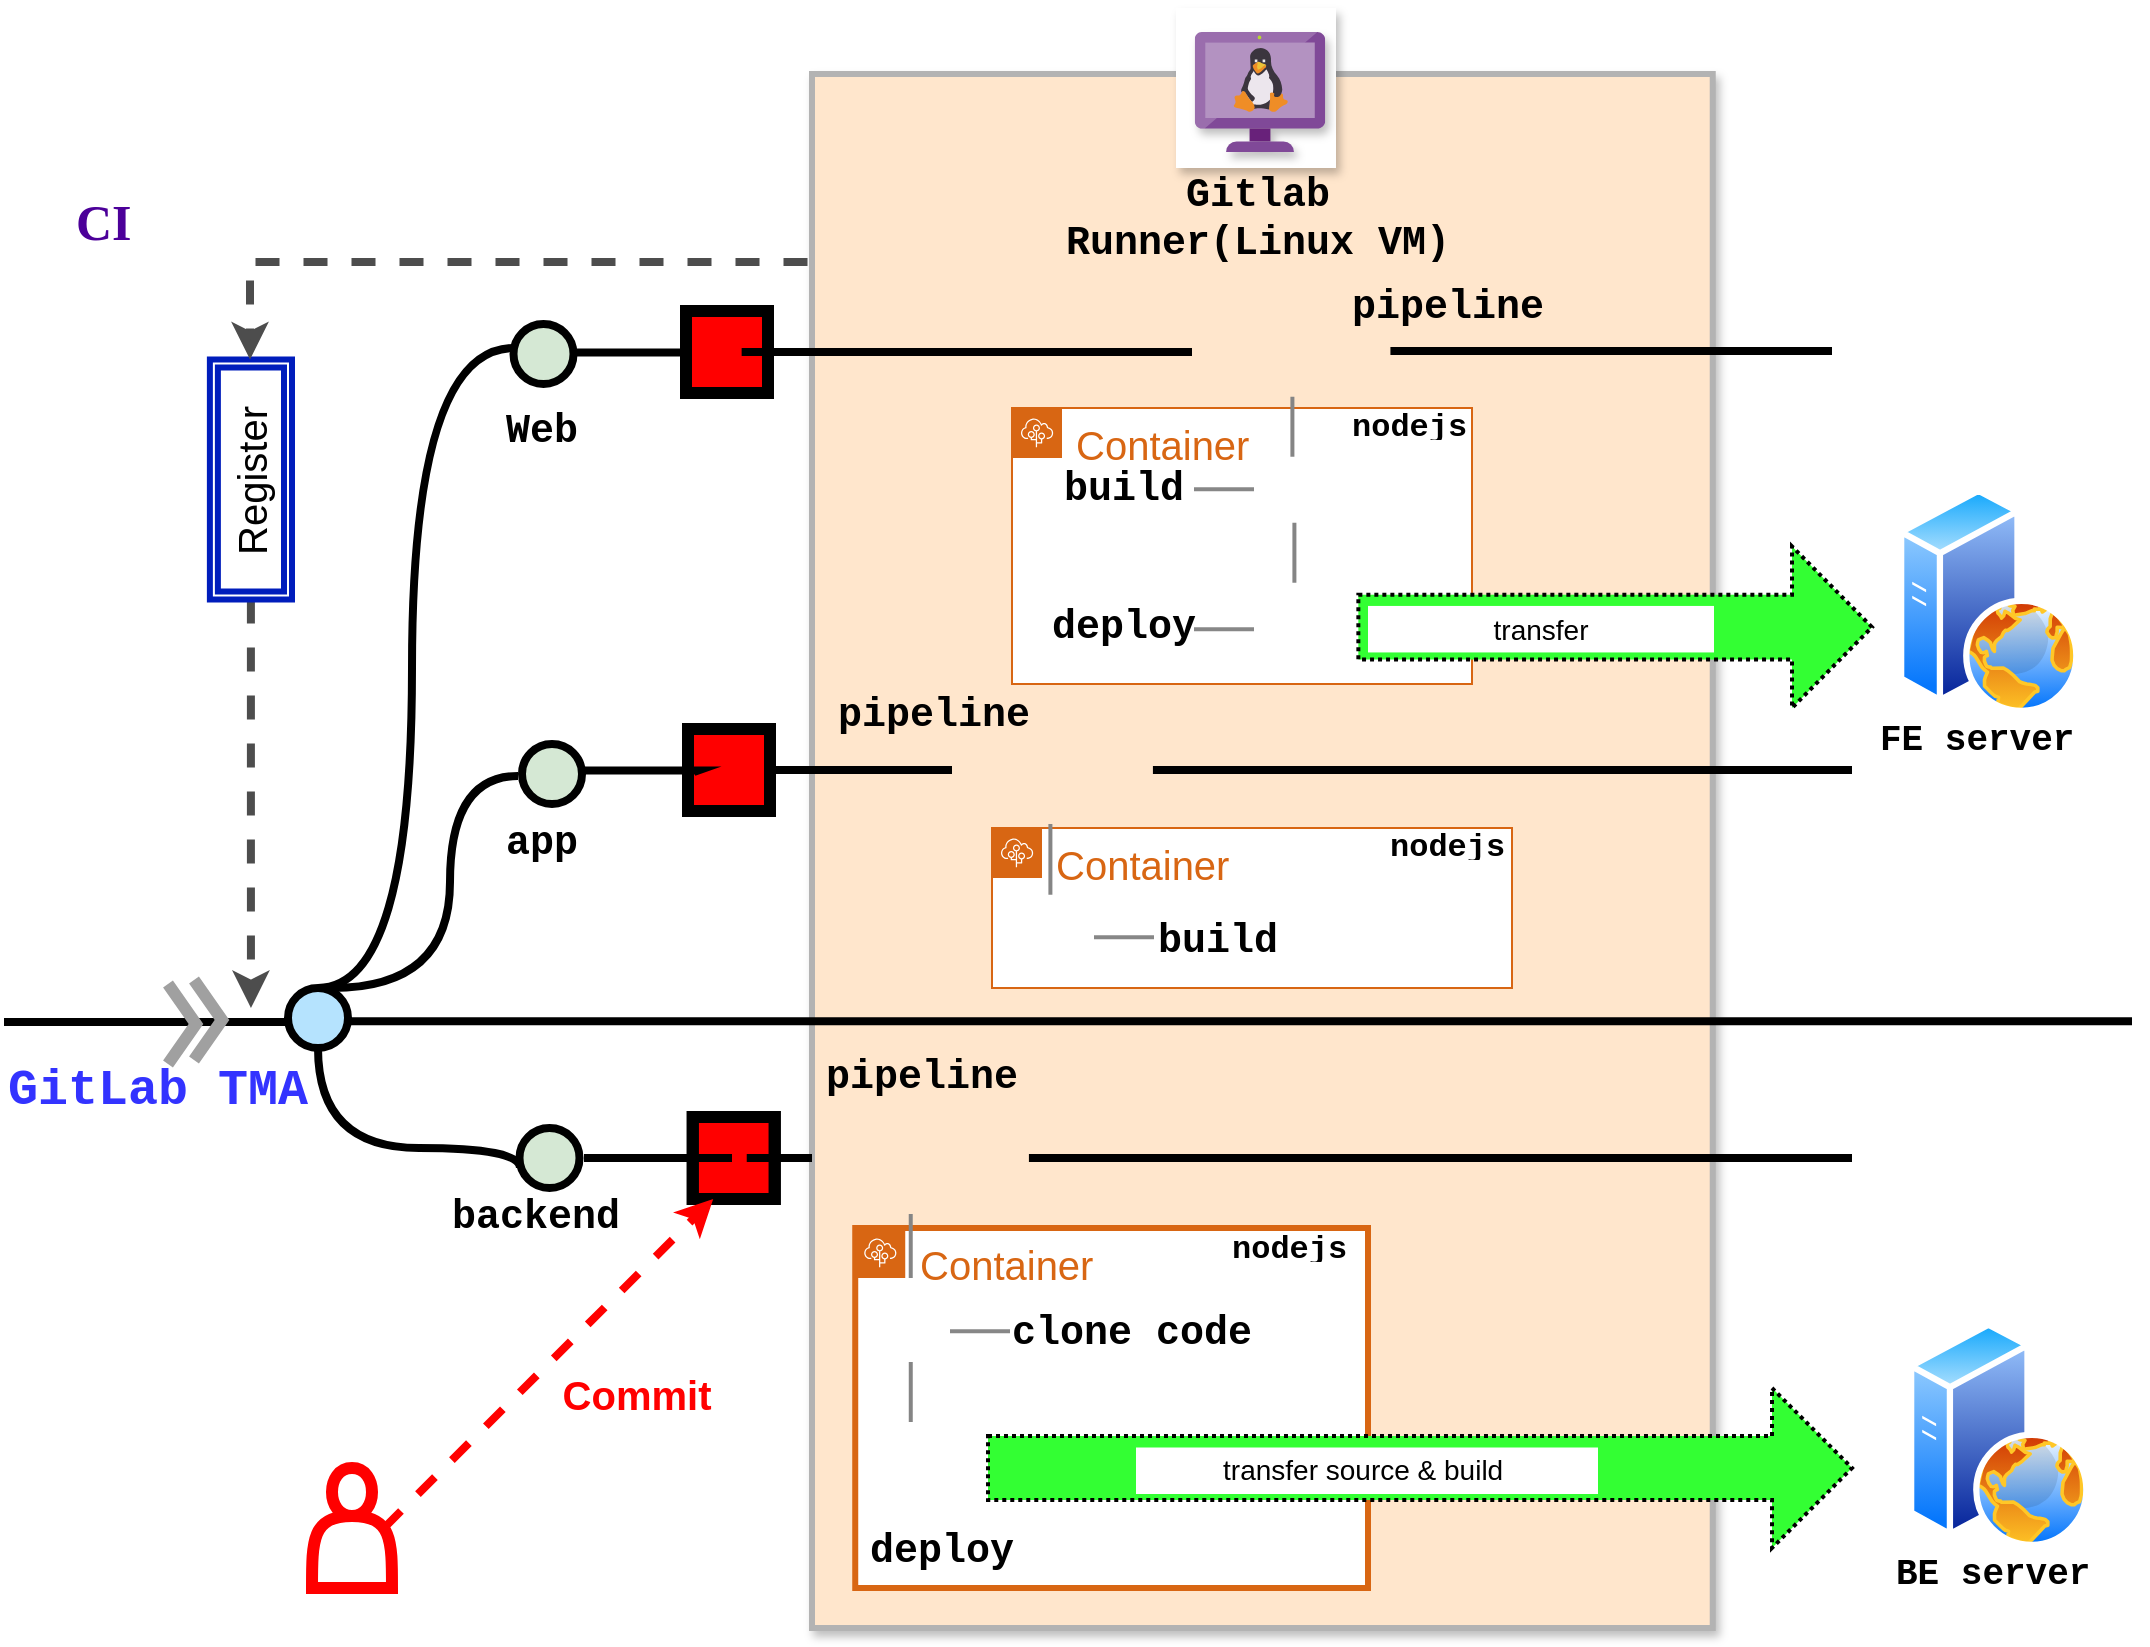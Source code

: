 <mxfile version="20.2.3" type="github">
  <diagram id="yPxyJZ8AM_hMuL3Unpa9" name="complex gitflow">
    <mxGraphModel dx="1315" dy="670" grid="0" gridSize="10" guides="1" tooltips="1" connect="1" arrows="1" fold="1" page="1" pageScale="1" pageWidth="1100" pageHeight="850" math="0" shadow="0">
      <root>
        <mxCell id="0" />
        <mxCell id="1" parent="0" />
        <mxCell id="5-vusKYfpJIrkrFz_v---182" value="" style="shape=image;html=1;verticalAlign=top;verticalLabelPosition=bottom;labelBackgroundColor=#ffffff;imageAspect=0;aspect=fixed;image=https://cdn4.iconfinder.com/data/icons/socialcones/508/Gitlab-128.png;rounded=0;shadow=0;glass=0;labelBorderColor=none;sketch=0;fontSize=25;fontColor=#3333FF;strokeColor=#FF0000;strokeWidth=6;fillColor=none;" vertex="1" parent="1">
          <mxGeometry x="14" y="16" width="107" height="107" as="geometry" />
        </mxCell>
        <mxCell id="5-vusKYfpJIrkrFz_v---49" value="" style="whiteSpace=wrap;html=1;strokeWidth=3;fillColor=#FFE6CC;rounded=0;shadow=1;sketch=0;glass=0;absoluteArcSize=1;allowArrows=1;labelBackgroundColor=none;labelBorderColor=none;fontColor=#CFCFCF;strokeColor=#B3B3B3;" vertex="1" parent="1">
          <mxGeometry x="411" y="39" width="450.37" height="777" as="geometry" />
        </mxCell>
        <mxCell id="5-vusKYfpJIrkrFz_v---159" value="&lt;font style=&quot;font-size: 20px;&quot;&gt;Container&lt;/font&gt;" style="points=[[0,0],[0.25,0],[0.5,0],[0.75,0],[1,0],[1,0.25],[1,0.5],[1,0.75],[1,1],[0.75,1],[0.5,1],[0.25,1],[0,1],[0,0.75],[0,0.5],[0,0.25]];outlineConnect=0;gradientColor=none;html=1;whiteSpace=wrap;fontSize=12;fontStyle=0;container=1;pointerEvents=0;collapsible=0;recursiveResize=0;shape=mxgraph.aws4.group;grIcon=mxgraph.aws4.group_elastic_beanstalk;strokeColor=#D86613;fillColor=default;verticalAlign=top;align=left;spacingLeft=30;fontColor=#D86613;dashed=0;rounded=0;shadow=0;glass=0;labelBackgroundColor=none;labelBorderColor=none;sketch=0;" vertex="1" parent="1">
          <mxGeometry x="511" y="206" width="230" height="138" as="geometry" />
        </mxCell>
        <mxCell id="5-vusKYfpJIrkrFz_v---47" value="" style="shape=image;html=1;verticalAlign=top;verticalLabelPosition=bottom;labelBackgroundColor=#ffffff;imageAspect=0;aspect=fixed;image=https://cdn0.iconfinder.com/data/icons/phosphor-thin-vol-3/256/git-commit-thin-128.png;strokeWidth=6;direction=west;" vertex="1" parent="1">
          <mxGeometry x="398" y="517.62" width="126.75" height="126.75" as="geometry" />
        </mxCell>
        <mxCell id="5-vusKYfpJIrkrFz_v---157" value="&lt;font style=&quot;font-size: 20px;&quot;&gt;Container&lt;/font&gt;" style="points=[[0,0],[0.25,0],[0.5,0],[0.75,0],[1,0],[1,0.25],[1,0.5],[1,0.75],[1,1],[0.75,1],[0.5,1],[0.25,1],[0,1],[0,0.75],[0,0.5],[0,0.25]];outlineConnect=0;gradientColor=none;html=1;whiteSpace=wrap;fontSize=12;fontStyle=0;container=1;pointerEvents=0;collapsible=0;recursiveResize=0;shape=mxgraph.aws4.group;grIcon=mxgraph.aws4.group_elastic_beanstalk;strokeColor=#D86613;fillColor=default;verticalAlign=top;align=left;spacingLeft=30;fontColor=#D86613;dashed=0;rounded=0;shadow=0;glass=0;labelBackgroundColor=none;labelBorderColor=none;sketch=0;" vertex="1" parent="1">
          <mxGeometry x="501" y="416" width="260" height="80" as="geometry" />
        </mxCell>
        <mxCell id="5-vusKYfpJIrkrFz_v---151" value="&lt;font style=&quot;font-size: 20px;&quot;&gt;Container&lt;/font&gt;" style="points=[[0,0],[0.25,0],[0.5,0],[0.75,0],[1,0],[1,0.25],[1,0.5],[1,0.75],[1,1],[0.75,1],[0.5,1],[0.25,1],[0,1],[0,0.75],[0,0.5],[0,0.25]];outlineConnect=0;gradientColor=none;html=1;whiteSpace=wrap;fontSize=12;fontStyle=0;container=1;pointerEvents=0;collapsible=0;recursiveResize=0;shape=mxgraph.aws4.group;grIcon=mxgraph.aws4.group_elastic_beanstalk;strokeColor=#D86613;fillColor=default;verticalAlign=top;align=left;spacingLeft=30;fontColor=#D86613;dashed=0;rounded=0;shadow=0;glass=0;labelBackgroundColor=none;labelBorderColor=none;sketch=0;strokeWidth=3;" vertex="1" parent="1">
          <mxGeometry x="432.62" y="616" width="256.38" height="180" as="geometry" />
        </mxCell>
        <mxCell id="5-vusKYfpJIrkrFz_v---160" value="&lt;font style=&quot;font-size: 16px;&quot;&gt;nodejs&lt;/font&gt;" style="text;html=1;strokeColor=none;fillColor=none;align=left;verticalAlign=middle;whiteSpace=wrap;overflow=hidden;fontSize=20;fontStyle=1;fontFamily=Courier New;" vertex="1" parent="5-vusKYfpJIrkrFz_v---151">
          <mxGeometry x="186.84" y="-5" width="84.54" height="23" as="geometry" />
        </mxCell>
        <mxCell id="5-vusKYfpJIrkrFz_v---116" value="" style="verticalLabelPosition=bottom;verticalAlign=top;html=1;strokeWidth=2;shape=mxgraph.arrows2.arrow;dy=0.6;dx=40;notch=0;rounded=0;shadow=0;glass=0;labelBackgroundColor=none;labelBorderColor=none;sketch=0;fontColor=none;fillColor=#33FF33;dashed=1;dashPattern=1 1;whiteSpace=wrap;" vertex="1" parent="1">
          <mxGeometry x="499" y="696" width="432" height="80" as="geometry" />
        </mxCell>
        <mxCell id="5-vusKYfpJIrkrFz_v---67" value="" style="whiteSpace=wrap;html=1;aspect=fixed;rounded=0;shadow=1;glass=0;labelBackgroundColor=none;labelBorderColor=none;sketch=0;fontColor=none;strokeColor=none;strokeWidth=4;fillColor=#FFFFFF;noLabel=1;" vertex="1" parent="1">
          <mxGeometry x="593" y="6" width="80" height="80" as="geometry" />
        </mxCell>
        <mxCell id="uWUnNED6HEl2aK5fdaIb-10" value="" style="verticalLabelPosition=bottom;verticalAlign=top;html=1;strokeWidth=4;shape=mxgraph.flowchart.on-page_reference;plain-blue;gradientColor=none;fillColor=#B5E3Fe;strokeColor=#000000;" parent="1" vertex="1">
          <mxGeometry x="149" y="496" width="30" height="30" as="geometry" />
        </mxCell>
        <mxCell id="5-vusKYfpJIrkrFz_v---6" value="" style="verticalLabelPosition=bottom;verticalAlign=top;html=1;strokeWidth=4;shape=mxgraph.flowchart.on-page_reference;plain-purple;gradientColor=none;strokeColor=#000000;fillColor=#D5E8D4;" vertex="1" parent="1">
          <mxGeometry x="264.75" y="566" width="30" height="30" as="geometry" />
        </mxCell>
        <mxCell id="5-vusKYfpJIrkrFz_v---7" value="" style="verticalLabelPosition=bottom;verticalAlign=top;html=1;strokeWidth=4;shape=mxgraph.flowchart.on-page_reference;plain-purple;gradientColor=none;strokeColor=#000000;fillColor=#D5E8D4;" vertex="1" parent="1">
          <mxGeometry x="266" y="374" width="30" height="30" as="geometry" />
        </mxCell>
        <mxCell id="5-vusKYfpJIrkrFz_v---11" style="edgeStyle=orthogonalEdgeStyle;curved=1;rounded=0;html=1;endArrow=none;endFill=0;jettySize=auto;orthogonalLoop=1;strokeWidth=4;fontSize=15;exitX=0.5;exitY=1;exitDx=0;exitDy=0;exitPerimeter=0;" edge="1" parent="1" source="uWUnNED6HEl2aK5fdaIb-10">
          <mxGeometry relative="1" as="geometry">
            <mxPoint x="129.65" y="552.65" as="sourcePoint" />
            <mxPoint x="265" y="586" as="targetPoint" />
            <Array as="points">
              <mxPoint x="164" y="576" />
              <mxPoint x="265" y="576" />
            </Array>
          </mxGeometry>
        </mxCell>
        <mxCell id="5-vusKYfpJIrkrFz_v---14" value="app" style="text;html=1;strokeColor=none;fillColor=none;align=left;verticalAlign=middle;whiteSpace=wrap;overflow=hidden;fontSize=20;fontStyle=1;fontFamily=Courier New;" vertex="1" parent="1">
          <mxGeometry x="256.38" y="396.37" width="97.62" height="53" as="geometry" />
        </mxCell>
        <mxCell id="5-vusKYfpJIrkrFz_v---15" value="" style="verticalLabelPosition=bottom;verticalAlign=top;html=1;strokeWidth=4;shape=mxgraph.flowchart.on-page_reference;plain-purple;gradientColor=none;strokeColor=#000000;fillColor=#D5E8D4;" vertex="1" parent="1">
          <mxGeometry x="261.75" y="164" width="30" height="30" as="geometry" />
        </mxCell>
        <mxCell id="5-vusKYfpJIrkrFz_v---16" style="edgeStyle=orthogonalEdgeStyle;curved=1;rounded=0;orthogonalLoop=1;jettySize=auto;html=1;exitX=0.5;exitY=0;exitDx=0;exitDy=0;exitPerimeter=0;endArrow=none;endFill=0;strokeWidth=4;fontFamily=Courier New;fontColor=#009900;" edge="1" parent="1" source="uWUnNED6HEl2aK5fdaIb-10">
          <mxGeometry relative="1" as="geometry">
            <mxPoint x="129" y="447" as="sourcePoint" />
            <mxPoint x="262" y="176" as="targetPoint" />
            <Array as="points">
              <mxPoint x="211" y="496" />
              <mxPoint x="211" y="176" />
            </Array>
          </mxGeometry>
        </mxCell>
        <mxCell id="5-vusKYfpJIrkrFz_v---17" value="Web" style="text;html=1;strokeColor=none;fillColor=none;align=left;verticalAlign=middle;whiteSpace=wrap;overflow=hidden;fontSize=20;fontStyle=1;fontFamily=Courier New;" vertex="1" parent="1">
          <mxGeometry x="256.38" y="200.37" width="97.62" height="33" as="geometry" />
        </mxCell>
        <mxCell id="5-vusKYfpJIrkrFz_v---31" value="" style="edgeStyle=orthogonalEdgeStyle;rounded=0;orthogonalLoop=1;jettySize=auto;html=1;fontSize=15;endArrow=none;endFill=0;strokeWidth=4;entryX=0;entryY=0.5;entryDx=0;entryDy=0;" edge="1" parent="1">
          <mxGeometry relative="1" as="geometry">
            <mxPoint x="349" y="179" as="targetPoint" />
            <mxPoint x="293" y="178.29" as="sourcePoint" />
            <Array as="points">
              <mxPoint x="351" y="178" />
            </Array>
          </mxGeometry>
        </mxCell>
        <mxCell id="5-vusKYfpJIrkrFz_v---32" value="" style="shape=image;html=1;verticalAlign=top;verticalLabelPosition=bottom;labelBackgroundColor=#ffffff;imageAspect=0;aspect=fixed;image=https://cdn1.iconfinder.com/data/icons/ionicons-sharp-vol-1/512/git-commit-sharp-128.png;strokeWidth=6;imageBorder=#000000;imageBackground=#FF0000;" vertex="1" parent="1">
          <mxGeometry x="348" y="157.5" width="41" height="41" as="geometry" />
        </mxCell>
        <mxCell id="5-vusKYfpJIrkrFz_v---33" value="" style="shape=image;html=1;verticalAlign=top;verticalLabelPosition=bottom;labelBackgroundColor=#ffffff;imageAspect=0;aspect=fixed;image=https://cdn1.iconfinder.com/data/icons/ionicons-sharp-vol-1/512/git-commit-sharp-128.png;strokeWidth=6;imageBorder=default;imageBackground=#FF0000;" vertex="1" parent="1">
          <mxGeometry x="349" y="366.5" width="41" height="41" as="geometry" />
        </mxCell>
        <mxCell id="5-vusKYfpJIrkrFz_v---34" value="" style="shape=image;html=1;verticalAlign=top;verticalLabelPosition=bottom;labelBackgroundColor=#ffffff;imageAspect=0;aspect=fixed;image=https://cdn1.iconfinder.com/data/icons/ionicons-sharp-vol-1/512/git-commit-sharp-128.png;strokeWidth=6;imageBorder=default;imageBackground=#FF0000;" vertex="1" parent="1">
          <mxGeometry x="351.37" y="560.5" width="41" height="41" as="geometry" />
        </mxCell>
        <mxCell id="5-vusKYfpJIrkrFz_v---44" value="" style="shape=image;html=1;verticalAlign=top;verticalLabelPosition=bottom;labelBackgroundColor=#ffffff;imageAspect=0;aspect=fixed;image=https://cdn0.iconfinder.com/data/icons/phosphor-thin-vol-3/256/git-commit-thin-128.png;strokeWidth=6;" vertex="1" parent="1">
          <mxGeometry x="590" y="114.62" width="126.75" height="126.75" as="geometry" />
        </mxCell>
        <mxCell id="5-vusKYfpJIrkrFz_v---46" value="" style="shape=image;html=1;verticalAlign=top;verticalLabelPosition=bottom;labelBackgroundColor=#ffffff;imageAspect=0;aspect=fixed;image=https://cdn0.iconfinder.com/data/icons/phosphor-thin-vol-3/256/git-commit-thin-128.png;strokeWidth=6;" vertex="1" parent="1">
          <mxGeometry x="468.82" y="323.62" width="126.75" height="126.75" as="geometry" />
        </mxCell>
        <mxCell id="5-vusKYfpJIrkrFz_v---53" value="" style="shape=image;html=1;verticalAlign=top;verticalLabelPosition=bottom;labelBackgroundColor=#ffffff;imageAspect=0;aspect=fixed;image=https://cdn3.iconfinder.com/data/icons/UltimateGnome/128x128/actions/gtk-refresh.png;rounded=0;shadow=1;glass=0;labelBorderColor=none;sketch=0;fontColor=#CFCFCF;strokeColor=#B3B3B3;strokeWidth=4;fillColor=none;imageBorder=none;imageBackground=none;" vertex="1" parent="1">
          <mxGeometry x="634.37" y="157.5" width="38" height="38" as="geometry" />
        </mxCell>
        <mxCell id="5-vusKYfpJIrkrFz_v---57" value="" style="shape=image;html=1;verticalAlign=top;verticalLabelPosition=bottom;labelBackgroundColor=#007FFF;imageAspect=0;aspect=fixed;image=https://cdn3.iconfinder.com/data/icons/UltimateGnome/128x128/actions/gtk-refresh.png;rounded=0;shadow=1;glass=0;labelBorderColor=#007FFF;sketch=0;fontColor=#007FFF;strokeColor=#007FFF;strokeWidth=4;fillColor=#007FFF;" vertex="1" parent="1">
          <mxGeometry x="441.38" y="561" width="40" height="40" as="geometry" />
        </mxCell>
        <mxCell id="5-vusKYfpJIrkrFz_v---66" value="" style="sketch=0;aspect=fixed;html=1;points=[];align=center;image;fontSize=12;image=img/lib/mscae/VM_Linux_Non_Azure.svg;rounded=0;shadow=1;glass=0;labelBackgroundColor=default;labelBorderColor=none;fontColor=default;strokeColor=#B3B3B3;strokeWidth=4;fillColor=#007FFF;" vertex="1" parent="1">
          <mxGeometry x="602.39" y="18" width="65.22" height="60" as="geometry" />
        </mxCell>
        <mxCell id="5-vusKYfpJIrkrFz_v---71" value="&lt;font style=&quot;font-size: 20px;&quot;&gt;Gitlab Runner(Linux VM)&lt;/font&gt;" style="text;html=1;strokeColor=none;fillColor=none;align=center;verticalAlign=middle;whiteSpace=wrap;overflow=hidden;fontSize=14;fontStyle=1;fontFamily=Courier New;" vertex="1" parent="1">
          <mxGeometry x="527" y="83" width="214" height="55" as="geometry" />
        </mxCell>
        <mxCell id="5-vusKYfpJIrkrFz_v---81" value="" style="edgeStyle=orthogonalEdgeStyle;rounded=0;orthogonalLoop=1;jettySize=auto;html=1;fontSize=15;endArrow=none;endFill=0;strokeWidth=4;entryX=0;entryY=0.5;entryDx=0;entryDy=0;" edge="1" parent="1">
          <mxGeometry relative="1" as="geometry">
            <mxPoint x="352" y="388.0" as="targetPoint" />
            <mxPoint x="296" y="387.29" as="sourcePoint" />
            <Array as="points">
              <mxPoint x="354" y="387" />
            </Array>
          </mxGeometry>
        </mxCell>
        <mxCell id="5-vusKYfpJIrkrFz_v---101" value="" style="line;strokeWidth=4;html=1;perimeter=backbonePerimeter;points=[];outlineConnect=0;rounded=0;shadow=0;glass=0;labelBackgroundColor=none;labelBorderColor=none;sketch=0;fontColor=none;fillColor=#FFFFFF;" vertex="1" parent="1">
          <mxGeometry x="297" y="576" width="74" height="10" as="geometry" />
        </mxCell>
        <mxCell id="5-vusKYfpJIrkrFz_v---103" value="" style="shape=image;html=1;verticalAlign=top;verticalLabelPosition=bottom;labelBackgroundColor=#ffffff;imageAspect=0;aspect=fixed;image=https://cdn3.iconfinder.com/data/icons/flat-actions-icons-9/792/Tick_Mark_Circle-128.png;rounded=0;shadow=0;glass=0;labelBorderColor=none;sketch=0;fontColor=none;strokeColor=#828282;strokeWidth=4;fillColor=#FFFFFF;" vertex="1" parent="1">
          <mxGeometry x="429.57" y="633" width="61.62" height="61.62" as="geometry" />
        </mxCell>
        <mxCell id="5-vusKYfpJIrkrFz_v---104" value="" style="shape=image;html=1;verticalAlign=top;verticalLabelPosition=bottom;labelBackgroundColor=#ffffff;imageAspect=0;aspect=fixed;image=https://cdn3.iconfinder.com/data/icons/flat-actions-icons-9/792/Tick_Mark_Circle-128.png;rounded=0;shadow=0;glass=0;labelBorderColor=none;sketch=0;fontColor=none;strokeColor=#828282;strokeWidth=4;fillColor=#FFFFFF;" vertex="1" parent="1">
          <mxGeometry x="430.87" y="705" width="59" height="59" as="geometry" />
        </mxCell>
        <mxCell id="5-vusKYfpJIrkrFz_v---106" style="edgeStyle=orthogonalEdgeStyle;curved=1;rounded=0;orthogonalLoop=1;jettySize=auto;html=1;endArrow=none;endFill=0;strokeWidth=4;fontFamily=Courier New;fontColor=#009900;" edge="1" parent="1">
          <mxGeometry relative="1" as="geometry">
            <mxPoint x="171" y="496" as="sourcePoint" />
            <mxPoint x="264" y="390" as="targetPoint" />
            <Array as="points">
              <mxPoint x="230" y="496" />
              <mxPoint x="230" y="390" />
            </Array>
          </mxGeometry>
        </mxCell>
        <mxCell id="5-vusKYfpJIrkrFz_v---108" value="" style="line;strokeWidth=2;direction=south;html=1;rounded=0;shadow=0;glass=0;labelBackgroundColor=none;labelBorderColor=none;sketch=0;fontColor=none;fillColor=#FFFFFF;strokeColor=#858585;" vertex="1" parent="1">
          <mxGeometry x="455.37" y="609" width="10" height="32" as="geometry" />
        </mxCell>
        <mxCell id="5-vusKYfpJIrkrFz_v---109" value="" style="line;strokeWidth=2;direction=south;html=1;rounded=0;shadow=0;glass=0;labelBackgroundColor=none;labelBorderColor=none;sketch=0;fontColor=none;fillColor=#FFFFFF;strokeColor=#858585;" vertex="1" parent="1">
          <mxGeometry x="455.38" y="683" width="10" height="30" as="geometry" />
        </mxCell>
        <mxCell id="5-vusKYfpJIrkrFz_v---117" value="transfer source &amp;amp; build&amp;nbsp;" style="whiteSpace=wrap;html=1;rounded=0;shadow=0;glass=0;dashed=1;dashPattern=1 1;labelBackgroundColor=none;labelBorderColor=none;sketch=0;fontColor=none;strokeColor=none;strokeWidth=4;fillColor=#FFFFFF;fontSize=14;" vertex="1" parent="1">
          <mxGeometry x="573" y="725.75" width="231" height="23.25" as="geometry" />
        </mxCell>
        <mxCell id="5-vusKYfpJIrkrFz_v---120" value="" style="aspect=fixed;perimeter=ellipsePerimeter;html=1;align=center;shadow=0;dashed=0;spacingTop=3;image;image=img/lib/active_directory/web_server.svg;rounded=0;glass=0;dashPattern=1 1;labelBackgroundColor=none;labelBorderColor=none;sketch=0;fontSize=14;fontColor=none;strokeColor=#858585;strokeWidth=4;fillColor=#FFFFFF;" vertex="1" parent="1">
          <mxGeometry x="959" y="662.56" width="90.75" height="113.44" as="geometry" />
        </mxCell>
        <mxCell id="5-vusKYfpJIrkrFz_v---121" value="&lt;font style=&quot;font-size: 18px;&quot;&gt;BE server&lt;/font&gt;" style="text;html=1;strokeColor=none;fillColor=none;align=left;verticalAlign=middle;whiteSpace=wrap;overflow=hidden;fontSize=14;fontStyle=1;fontFamily=Courier New;" vertex="1" parent="1">
          <mxGeometry x="951" y="769" width="128" height="39" as="geometry" />
        </mxCell>
        <mxCell id="5-vusKYfpJIrkrFz_v---122" value="" style="shape=image;html=1;verticalAlign=top;verticalLabelPosition=bottom;labelBackgroundColor=#ffffff;imageAspect=0;aspect=fixed;image=https://cdn3.iconfinder.com/data/icons/UltimateGnome/128x128/actions/gtk-refresh.png;rounded=0;shadow=1;glass=0;labelBorderColor=none;sketch=0;fontColor=#CFCFCF;strokeColor=#B3B3B3;strokeWidth=4;fillColor=none;imageBorder=none;imageBackground=none;" vertex="1" parent="1">
          <mxGeometry x="513.2" y="368" width="38" height="38" as="geometry" />
        </mxCell>
        <mxCell id="5-vusKYfpJIrkrFz_v---123" value="" style="shape=image;html=1;verticalAlign=top;verticalLabelPosition=bottom;labelBackgroundColor=#ffffff;imageAspect=0;aspect=fixed;image=https://cdn3.iconfinder.com/data/icons/flat-actions-icons-9/792/Tick_Mark_Circle-128.png;rounded=0;shadow=0;glass=0;labelBorderColor=none;sketch=0;fontColor=none;strokeColor=#828282;strokeWidth=4;fillColor=#FFFFFF;" vertex="1" parent="1">
          <mxGeometry x="501" y="440" width="61.62" height="61.62" as="geometry" />
        </mxCell>
        <mxCell id="5-vusKYfpJIrkrFz_v---125" value="" style="shape=image;html=1;verticalAlign=top;verticalLabelPosition=bottom;labelBackgroundColor=#ffffff;imageAspect=0;aspect=fixed;image=https://cdn3.iconfinder.com/data/icons/flat-actions-icons-9/792/Tick_Mark_Circle-128.png;rounded=0;shadow=0;glass=0;labelBorderColor=none;sketch=0;fontColor=none;strokeColor=#828282;strokeWidth=4;fillColor=#FFFFFF;" vertex="1" parent="1">
          <mxGeometry x="622.56" y="216.76" width="61.62" height="61.62" as="geometry" />
        </mxCell>
        <mxCell id="5-vusKYfpJIrkrFz_v---126" value="" style="shape=image;html=1;verticalAlign=top;verticalLabelPosition=bottom;labelBackgroundColor=#ffffff;imageAspect=0;aspect=fixed;image=https://cdn3.iconfinder.com/data/icons/flat-actions-icons-9/792/Tick_Mark_Circle-128.png;rounded=0;shadow=0;glass=0;labelBorderColor=none;sketch=0;fontColor=none;strokeColor=#828282;strokeWidth=4;fillColor=#FFFFFF;" vertex="1" parent="1">
          <mxGeometry x="622.56" y="284.38" width="61.62" height="61.62" as="geometry" />
        </mxCell>
        <mxCell id="5-vusKYfpJIrkrFz_v---129" value="" style="line;strokeWidth=2;direction=south;html=1;rounded=0;shadow=0;glass=0;labelBackgroundColor=none;labelBorderColor=none;sketch=0;fontColor=none;fillColor=#FFFFFF;strokeColor=#858585;" vertex="1" parent="1">
          <mxGeometry x="525.2" y="414" width="10" height="35.37" as="geometry" />
        </mxCell>
        <mxCell id="5-vusKYfpJIrkrFz_v---133" value="" style="line;strokeWidth=2;direction=south;html=1;rounded=0;shadow=0;glass=0;labelBackgroundColor=none;labelBorderColor=none;sketch=0;fontColor=none;fillColor=#FFFFFF;strokeColor=#858585;" vertex="1" parent="1">
          <mxGeometry x="646.2" y="200.37" width="10" height="30" as="geometry" />
        </mxCell>
        <mxCell id="5-vusKYfpJIrkrFz_v---134" value="" style="line;strokeWidth=2;direction=south;html=1;rounded=0;shadow=0;glass=0;labelBackgroundColor=none;labelBorderColor=none;sketch=0;fontColor=none;fillColor=#FFFFFF;strokeColor=#858585;" vertex="1" parent="1">
          <mxGeometry x="647.2" y="263.37" width="10" height="30" as="geometry" />
        </mxCell>
        <mxCell id="5-vusKYfpJIrkrFz_v---128" value="&lt;font style=&quot;font-size: 18px;&quot;&gt;FE server&lt;/font&gt;" style="text;html=1;strokeColor=none;fillColor=none;align=left;verticalAlign=middle;whiteSpace=wrap;overflow=hidden;fontSize=14;fontStyle=1;fontFamily=Courier New;" vertex="1" parent="1">
          <mxGeometry x="943" y="352" width="128" height="39" as="geometry" />
        </mxCell>
        <mxCell id="5-vusKYfpJIrkrFz_v---127" value="" style="aspect=fixed;perimeter=ellipsePerimeter;html=1;align=center;shadow=0;dashed=0;spacingTop=3;image;image=img/lib/active_directory/web_server.svg;rounded=0;glass=0;dashPattern=1 1;labelBackgroundColor=none;labelBorderColor=none;sketch=0;fontSize=14;fontColor=none;strokeColor=#858585;strokeWidth=4;fillColor=#FFFFFF;" vertex="1" parent="1">
          <mxGeometry x="954" y="245.56" width="90.75" height="113.44" as="geometry" />
        </mxCell>
        <mxCell id="5-vusKYfpJIrkrFz_v---139" value="" style="verticalLabelPosition=bottom;verticalAlign=top;html=1;strokeWidth=2;shape=mxgraph.arrows2.arrow;dy=0.6;dx=40;notch=0;rounded=0;shadow=0;glass=0;labelBackgroundColor=none;labelBorderColor=none;sketch=0;fontColor=none;fillColor=#33FF33;dashed=1;dashPattern=1 1;whiteSpace=wrap;" vertex="1" parent="1">
          <mxGeometry x="684.18" y="275.19" width="256.82" height="80.81" as="geometry" />
        </mxCell>
        <mxCell id="5-vusKYfpJIrkrFz_v---140" value="transfer" style="whiteSpace=wrap;html=1;rounded=0;shadow=0;glass=0;dashed=1;dashPattern=1 1;labelBackgroundColor=none;labelBorderColor=none;sketch=0;fontColor=none;strokeColor=none;strokeWidth=4;fillColor=#FFFFFF;fontSize=14;" vertex="1" parent="1">
          <mxGeometry x="689" y="304.97" width="173" height="23.25" as="geometry" />
        </mxCell>
        <mxCell id="5-vusKYfpJIrkrFz_v---141" value="backend" style="text;html=1;strokeColor=none;fillColor=none;align=left;verticalAlign=middle;whiteSpace=wrap;overflow=hidden;fontSize=20;fontStyle=1;fontFamily=Courier New;" vertex="1" parent="1">
          <mxGeometry x="229.19" y="583" width="97.62" height="53" as="geometry" />
        </mxCell>
        <mxCell id="5-vusKYfpJIrkrFz_v---142" value="clone code" style="text;html=1;strokeColor=none;fillColor=none;align=left;verticalAlign=middle;whiteSpace=wrap;overflow=hidden;fontSize=20;fontStyle=1;fontFamily=Courier New;" vertex="1" parent="1">
          <mxGeometry x="509" y="641.62" width="128.81" height="53" as="geometry" />
        </mxCell>
        <mxCell id="5-vusKYfpJIrkrFz_v---143" value="build&amp;nbsp;" style="text;html=1;strokeColor=none;fillColor=none;align=left;verticalAlign=middle;whiteSpace=wrap;overflow=hidden;fontSize=20;fontStyle=1;fontFamily=Courier New;" vertex="1" parent="1">
          <mxGeometry x="582" y="445.62" width="91" height="53" as="geometry" />
        </mxCell>
        <mxCell id="5-vusKYfpJIrkrFz_v---144" value="build&amp;nbsp;" style="text;html=1;strokeColor=none;fillColor=none;align=left;verticalAlign=middle;whiteSpace=wrap;overflow=hidden;fontSize=20;fontStyle=1;fontFamily=Courier New;" vertex="1" parent="1">
          <mxGeometry x="534.56" y="219.19" width="91" height="53" as="geometry" />
        </mxCell>
        <mxCell id="5-vusKYfpJIrkrFz_v---145" value="deploy" style="text;html=1;strokeColor=none;fillColor=none;align=left;verticalAlign=middle;whiteSpace=wrap;overflow=hidden;fontSize=20;fontStyle=1;fontFamily=Courier New;" vertex="1" parent="1">
          <mxGeometry x="528.56" y="288.69" width="91" height="53" as="geometry" />
        </mxCell>
        <mxCell id="5-vusKYfpJIrkrFz_v---146" value="" style="line;strokeWidth=2;html=1;perimeter=backbonePerimeter;points=[];outlineConnect=0;rounded=0;shadow=0;glass=0;labelBackgroundColor=none;labelBorderColor=none;sketch=0;fontSize=20;fontColor=none;fillColor=#33FF33;strokeColor=#878787;" vertex="1" parent="1">
          <mxGeometry x="552" y="469" width="30" height="3.37" as="geometry" />
        </mxCell>
        <mxCell id="5-vusKYfpJIrkrFz_v---147" value="" style="line;strokeWidth=2;html=1;perimeter=backbonePerimeter;points=[];outlineConnect=0;rounded=0;shadow=0;glass=0;labelBackgroundColor=none;labelBorderColor=none;sketch=0;fontSize=20;fontColor=none;fillColor=#33FF33;strokeColor=#878787;" vertex="1" parent="1">
          <mxGeometry x="602" y="315" width="30" height="3.37" as="geometry" />
        </mxCell>
        <mxCell id="5-vusKYfpJIrkrFz_v---148" value="" style="line;strokeWidth=2;html=1;perimeter=backbonePerimeter;points=[];outlineConnect=0;rounded=0;shadow=0;glass=0;labelBackgroundColor=none;labelBorderColor=none;sketch=0;fontSize=20;fontColor=none;fillColor=#33FF33;strokeColor=#878787;" vertex="1" parent="1">
          <mxGeometry x="602" y="245" width="30" height="3.37" as="geometry" />
        </mxCell>
        <mxCell id="5-vusKYfpJIrkrFz_v---149" value="" style="line;strokeWidth=2;html=1;perimeter=backbonePerimeter;points=[];outlineConnect=0;rounded=0;shadow=0;glass=0;labelBackgroundColor=none;labelBorderColor=none;sketch=0;fontSize=20;fontColor=none;fillColor=#33FF33;strokeColor=#878787;" vertex="1" parent="1">
          <mxGeometry x="480" y="666" width="30" height="3.37" as="geometry" />
        </mxCell>
        <mxCell id="5-vusKYfpJIrkrFz_v---152" value="deploy" style="text;html=1;strokeColor=none;fillColor=none;align=left;verticalAlign=middle;whiteSpace=wrap;overflow=hidden;fontSize=20;fontStyle=1;fontFamily=Courier New;" vertex="1" parent="1">
          <mxGeometry x="437.81" y="750" width="128.81" height="53" as="geometry" />
        </mxCell>
        <mxCell id="5-vusKYfpJIrkrFz_v---161" value="&lt;font style=&quot;font-size: 16px;&quot;&gt;nodejs&lt;/font&gt;" style="text;html=1;strokeColor=none;fillColor=none;align=left;verticalAlign=middle;whiteSpace=wrap;overflow=hidden;fontSize=20;fontStyle=1;fontFamily=Courier New;" vertex="1" parent="1">
          <mxGeometry x="698.46" y="410" width="84.54" height="23" as="geometry" />
        </mxCell>
        <mxCell id="5-vusKYfpJIrkrFz_v---162" value="&lt;font style=&quot;font-size: 16px;&quot;&gt;nodejs&lt;/font&gt;" style="text;html=1;strokeColor=none;fillColor=none;align=left;verticalAlign=middle;whiteSpace=wrap;overflow=hidden;fontSize=20;fontStyle=1;fontFamily=Courier New;" vertex="1" parent="1">
          <mxGeometry x="679.46" y="200" width="84.54" height="23" as="geometry" />
        </mxCell>
        <mxCell id="5-vusKYfpJIrkrFz_v---163" value="" style="line;strokeWidth=4;html=1;perimeter=backbonePerimeter;points=[];outlineConnect=0;rounded=0;shadow=0;glass=0;labelBackgroundColor=none;labelBorderColor=none;sketch=0;fontSize=16;fontColor=none;fillColor=#007FFF;" vertex="1" parent="1">
          <mxGeometry x="179" y="507.62" width="892" height="10" as="geometry" />
        </mxCell>
        <mxCell id="5-vusKYfpJIrkrFz_v---164" value="" style="line;strokeWidth=4;html=1;perimeter=backbonePerimeter;points=[];outlineConnect=0;rounded=0;shadow=0;glass=0;labelBackgroundColor=none;labelBorderColor=none;sketch=0;fontSize=16;fontColor=none;fillColor=#007FFF;" vertex="1" parent="1">
          <mxGeometry x="388" y="382" width="93" height="10" as="geometry" />
        </mxCell>
        <mxCell id="5-vusKYfpJIrkrFz_v---165" value="" style="line;strokeWidth=4;html=1;perimeter=backbonePerimeter;points=[];outlineConnect=0;rounded=0;shadow=0;glass=0;labelBackgroundColor=none;labelBorderColor=none;sketch=0;fontSize=16;fontColor=none;fillColor=#007FFF;" vertex="1" parent="1">
          <mxGeometry x="375.82" y="172.99" width="225.18" height="10" as="geometry" />
        </mxCell>
        <mxCell id="5-vusKYfpJIrkrFz_v---166" value="" style="line;strokeWidth=4;html=1;perimeter=backbonePerimeter;points=[];outlineConnect=0;rounded=0;shadow=0;glass=0;labelBackgroundColor=none;labelBorderColor=none;sketch=0;fontSize=16;fontColor=none;fillColor=#007FFF;" vertex="1" parent="1">
          <mxGeometry x="378.37" y="576" width="32.63" height="10" as="geometry" />
        </mxCell>
        <mxCell id="5-vusKYfpJIrkrFz_v---167" value="" style="line;strokeWidth=4;html=1;perimeter=backbonePerimeter;points=[];outlineConnect=0;rounded=0;shadow=0;glass=0;labelBackgroundColor=none;labelBorderColor=none;sketch=0;fontSize=16;fontColor=none;fillColor=#007FFF;" vertex="1" parent="1">
          <mxGeometry x="519.46" y="575.99" width="411.54" height="10" as="geometry" />
        </mxCell>
        <mxCell id="5-vusKYfpJIrkrFz_v---169" value="" style="line;strokeWidth=4;html=1;perimeter=backbonePerimeter;points=[];outlineConnect=0;rounded=0;shadow=0;glass=0;labelBackgroundColor=none;labelBorderColor=none;sketch=0;fontSize=16;fontColor=none;fillColor=#007FFF;" vertex="1" parent="1">
          <mxGeometry x="581.46" y="381.99" width="349.54" height="10" as="geometry" />
        </mxCell>
        <mxCell id="5-vusKYfpJIrkrFz_v---173" style="edgeStyle=orthogonalEdgeStyle;rounded=0;orthogonalLoop=1;jettySize=auto;html=1;fontSize=20;fontColor=#000000;strokeColor=#4D4D4D;strokeWidth=4;dashed=1;" edge="1" parent="1" source="5-vusKYfpJIrkrFz_v---172">
          <mxGeometry relative="1" as="geometry">
            <mxPoint x="130.47" y="506" as="targetPoint" />
          </mxGeometry>
        </mxCell>
        <mxCell id="5-vusKYfpJIrkrFz_v---172" value="&lt;font color=&quot;#000000&quot; style=&quot;font-size: 20px;&quot;&gt;Register&lt;/font&gt;" style="shape=ext;double=1;rounded=0;whiteSpace=wrap;html=1;shadow=0;glass=0;labelBackgroundColor=none;labelBorderColor=none;sketch=0;fontSize=20;fontColor=#ffffff;strokeColor=#001DBC;strokeWidth=3;fillColor=none;direction=south;verticalAlign=middle;horizontal=0;align=center;" vertex="1" parent="1">
          <mxGeometry x="109.94" y="181.75" width="41.06" height="120" as="geometry" />
        </mxCell>
        <mxCell id="5-vusKYfpJIrkrFz_v---170" value="" style="line;strokeWidth=4;html=1;perimeter=backbonePerimeter;points=[];outlineConnect=0;rounded=0;shadow=0;glass=0;labelBackgroundColor=none;labelBorderColor=none;sketch=0;fontSize=16;fontColor=none;fillColor=#007FFF;" vertex="1" parent="1">
          <mxGeometry x="700.21" y="172.5" width="220.79" height="10" as="geometry" />
        </mxCell>
        <mxCell id="5-vusKYfpJIrkrFz_v---175" value="" style="edgeStyle=elbowEdgeStyle;elbow=horizontal;endArrow=classic;html=1;rounded=0;dashed=1;fontSize=20;fontColor=#000000;strokeColor=#4D4D4D;strokeWidth=4;entryX=0;entryY=0.5;entryDx=0;entryDy=0;exitX=-0.005;exitY=0.121;exitDx=0;exitDy=0;exitPerimeter=0;" edge="1" parent="1" source="5-vusKYfpJIrkrFz_v---49" target="5-vusKYfpJIrkrFz_v---172">
          <mxGeometry width="50" height="50" relative="1" as="geometry">
            <mxPoint x="411" y="116" as="sourcePoint" />
            <mxPoint x="211" y="86" as="targetPoint" />
            <Array as="points">
              <mxPoint x="130" y="106" />
            </Array>
          </mxGeometry>
        </mxCell>
        <mxCell id="5-vusKYfpJIrkrFz_v---176" value="" style="shape=actor;whiteSpace=wrap;html=1;rounded=0;shadow=0;glass=0;labelBackgroundColor=none;labelBorderColor=none;sketch=0;fontSize=20;fontColor=#000000;strokeColor=#FF0000;strokeWidth=6;fillColor=none;" vertex="1" parent="1">
          <mxGeometry x="161" y="736" width="40" height="60" as="geometry" />
        </mxCell>
        <mxCell id="5-vusKYfpJIrkrFz_v---177" value="" style="endArrow=classic;html=1;rounded=0;dashed=1;fontSize=20;fontColor=#000000;strokeColor=#FF0000;strokeWidth=4;entryX=0.25;entryY=1;entryDx=0;entryDy=0;exitX=0.9;exitY=0.5;exitDx=0;exitDy=0;exitPerimeter=0;" edge="1" parent="1" source="5-vusKYfpJIrkrFz_v---176" target="5-vusKYfpJIrkrFz_v---34">
          <mxGeometry relative="1" as="geometry">
            <mxPoint x="231" y="693" as="sourcePoint" />
            <mxPoint x="391" y="693" as="targetPoint" />
          </mxGeometry>
        </mxCell>
        <mxCell id="5-vusKYfpJIrkrFz_v---178" value="Commit" style="edgeLabel;resizable=0;html=1;align=center;verticalAlign=middle;rounded=0;shadow=0;glass=0;labelBackgroundColor=none;labelBorderColor=none;sketch=0;fontSize=20;fontColor=#FF0000;strokeColor=#FF0000;strokeWidth=6;fillColor=none;fontStyle=1" connectable="0" vertex="1" parent="5-vusKYfpJIrkrFz_v---177">
          <mxGeometry relative="1" as="geometry">
            <mxPoint x="43" y="15" as="offset" />
          </mxGeometry>
        </mxCell>
        <mxCell id="5-vusKYfpJIrkrFz_v---181" value="&lt;font color=&quot;#3333ff&quot; style=&quot;font-size: 25px;&quot;&gt;GitLab TMA&lt;/font&gt;" style="text;html=1;strokeColor=none;fillColor=none;align=left;verticalAlign=middle;whiteSpace=wrap;overflow=hidden;fontSize=20;fontStyle=1;fontFamily=Courier New;" vertex="1" parent="1">
          <mxGeometry x="7" y="520" width="183.06" height="53" as="geometry" />
        </mxCell>
        <mxCell id="5-vusKYfpJIrkrFz_v---186" value="" style="line;strokeWidth=4;html=1;perimeter=backbonePerimeter;points=[];outlineConnect=0;rounded=0;shadow=0;glass=0;labelBackgroundColor=none;labelBorderColor=none;sketch=0;fontSize=25;fontColor=#3333FF;fillColor=none;" vertex="1" parent="1">
          <mxGeometry x="7" y="508" width="142" height="10" as="geometry" />
        </mxCell>
        <mxCell id="5-vusKYfpJIrkrFz_v---187" value="&lt;font style=&quot;font-size: 25px;&quot;&gt;CI&lt;/font&gt;" style="text;html=1;strokeColor=none;fillColor=none;align=left;verticalAlign=middle;whiteSpace=wrap;overflow=hidden;fontSize=20;fontStyle=1;fontFamily=Garamond;fontColor=#4C0099;" vertex="1" parent="1">
          <mxGeometry x="41" y="86" width="53" height="53" as="geometry" />
        </mxCell>
        <mxCell id="5-vusKYfpJIrkrFz_v---188" value="" style="shape=image;html=1;verticalAlign=top;verticalLabelPosition=bottom;labelBackgroundColor=none;imageAspect=0;aspect=fixed;image=https://cdn0.iconfinder.com/data/icons/ie_Financial_set/128/48.png;rounded=0;shadow=0;glass=0;labelBorderColor=none;sketch=0;fontFamily=Garamond;fontSize=25;fontColor=#7F00FF;strokeColor=#FF0000;strokeWidth=6;fillColor=none;" vertex="1" parent="1">
          <mxGeometry x="69" y="100.24" width="26.76" height="26.76" as="geometry" />
        </mxCell>
        <mxCell id="5-vusKYfpJIrkrFz_v---189" value="pipeline" style="text;html=1;strokeColor=none;fillColor=none;align=left;verticalAlign=middle;whiteSpace=wrap;overflow=hidden;fontSize=20;fontStyle=1;fontFamily=Courier New;" vertex="1" parent="1">
          <mxGeometry x="415.58" y="513" width="97.62" height="53" as="geometry" />
        </mxCell>
        <mxCell id="5-vusKYfpJIrkrFz_v---190" value="pipeline" style="text;html=1;strokeColor=none;fillColor=none;align=left;verticalAlign=middle;whiteSpace=wrap;overflow=hidden;fontSize=20;fontStyle=1;fontFamily=Courier New;" vertex="1" parent="1">
          <mxGeometry x="421.84" y="332" width="97.62" height="53" as="geometry" />
        </mxCell>
        <mxCell id="5-vusKYfpJIrkrFz_v---191" value="pipeline" style="text;html=1;strokeColor=none;fillColor=none;align=left;verticalAlign=middle;whiteSpace=wrap;overflow=hidden;fontSize=20;fontStyle=1;fontFamily=Courier New;" vertex="1" parent="1">
          <mxGeometry x="679.46" y="128.75" width="97.62" height="53" as="geometry" />
        </mxCell>
        <mxCell id="5-vusKYfpJIrkrFz_v---195" value="" style="html=1;verticalLabelPosition=bottom;labelBackgroundColor=#ffffff;verticalAlign=top;shadow=0;dashed=0;strokeWidth=6;shape=mxgraph.ios7.misc.more;strokeColor=#a0a0a0;rounded=0;glass=0;labelBorderColor=none;sketch=0;fontFamily=Garamond;fontSize=25;fontColor=#4C0099;fillColor=none;fontStyle=1" vertex="1" parent="1">
          <mxGeometry x="102" y="492" width="14" height="40" as="geometry" />
        </mxCell>
        <mxCell id="5-vusKYfpJIrkrFz_v---197" value="" style="html=1;verticalLabelPosition=bottom;labelBackgroundColor=#ffffff;verticalAlign=top;shadow=0;dashed=0;strokeWidth=6;shape=mxgraph.ios7.misc.more;strokeColor=#a0a0a0;rounded=0;glass=0;labelBorderColor=none;sketch=0;fontFamily=Garamond;fontSize=25;fontColor=#4C0099;fillColor=none;fontStyle=1" vertex="1" parent="1">
          <mxGeometry x="89" y="494" width="14" height="40" as="geometry" />
        </mxCell>
      </root>
    </mxGraphModel>
  </diagram>
</mxfile>
